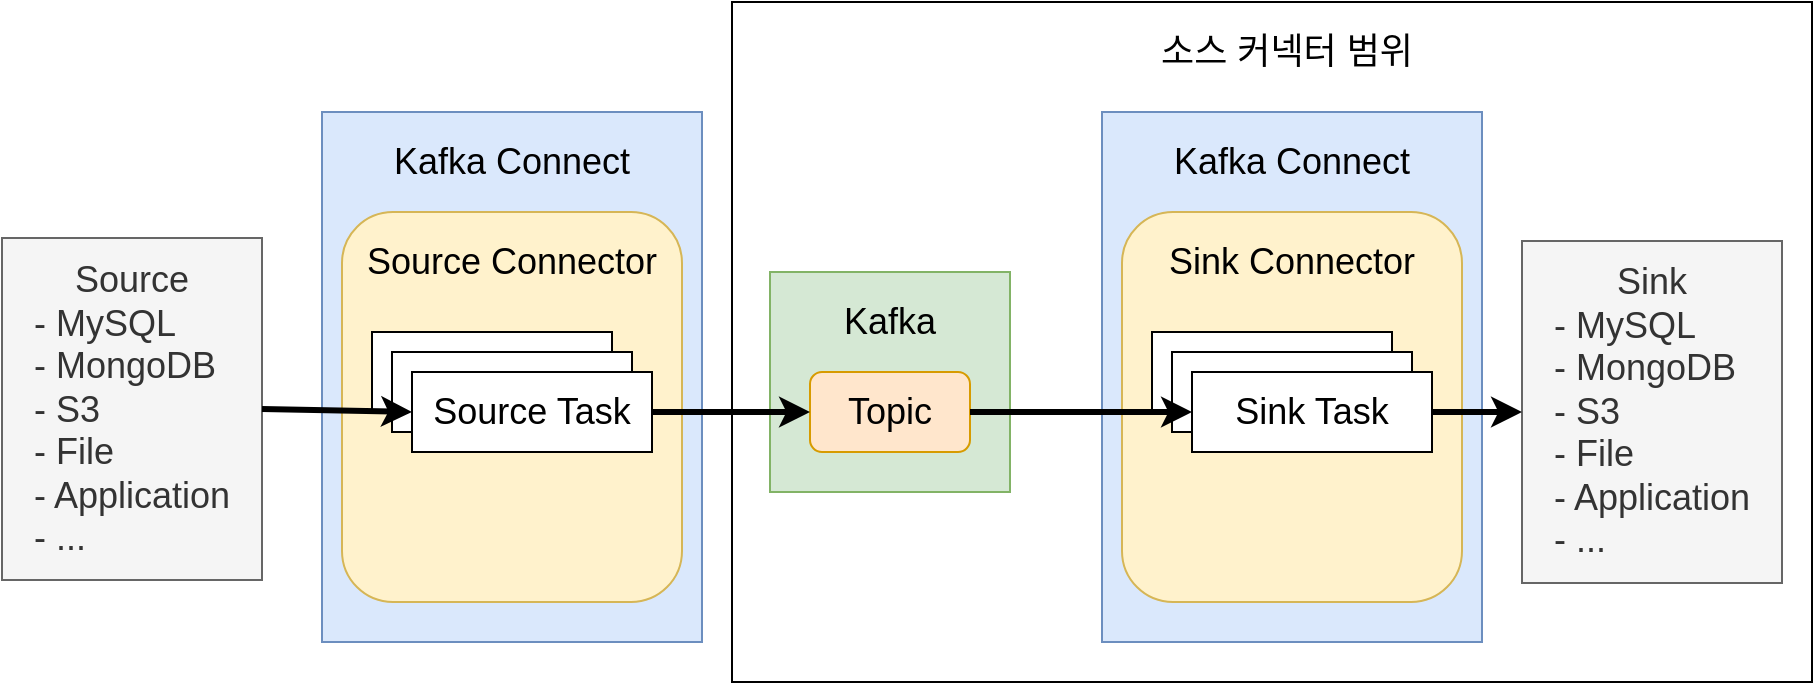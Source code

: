 <mxfile version="20.8.3" type="github"><diagram id="spNvuQ8d3lz3dOJeR6B4" name="페이지-1"><mxGraphModel dx="1434" dy="1865" grid="1" gridSize="10" guides="1" tooltips="1" connect="1" arrows="1" fold="1" page="1" pageScale="1" pageWidth="1169" pageHeight="827" math="0" shadow="0"><root><mxCell id="0"/><mxCell id="1" parent="0"/><mxCell id="E91njPz3Ic-dQRuybnUI-1" value="" style="rounded=0;whiteSpace=wrap;html=1;" parent="1" vertex="1"><mxGeometry x="395" y="210" width="540" height="340" as="geometry"/></mxCell><mxCell id="Sgz2tgsYktBtTc56Nm10-1" value="" style="rounded=0;whiteSpace=wrap;html=1;fillColor=#f5f5f5;fontColor=#333333;strokeColor=#666666;" parent="1" vertex="1"><mxGeometry x="30" y="328" width="130" height="130" as="geometry"/></mxCell><mxCell id="Sgz2tgsYktBtTc56Nm10-2" value="Source&lt;br&gt;&lt;div style=&quot;text-align: left;&quot;&gt;&lt;span style=&quot;background-color: initial;&quot;&gt;- MySQL&lt;/span&gt;&lt;/div&gt;&lt;div style=&quot;text-align: left;&quot;&gt;&lt;span style=&quot;background-color: initial;&quot;&gt;- MongoDB&lt;/span&gt;&lt;/div&gt;&lt;div style=&quot;text-align: left;&quot;&gt;&lt;span style=&quot;background-color: initial;&quot;&gt;- S3&lt;/span&gt;&lt;/div&gt;&lt;div style=&quot;text-align: left;&quot;&gt;&lt;span style=&quot;background-color: initial;&quot;&gt;- File&lt;/span&gt;&lt;/div&gt;&lt;div style=&quot;text-align: left;&quot;&gt;&lt;span style=&quot;background-color: initial;&quot;&gt;- Application&lt;/span&gt;&lt;/div&gt;&lt;div style=&quot;text-align: left;&quot;&gt;&lt;span style=&quot;background-color: initial;&quot;&gt;- ...&lt;/span&gt;&lt;/div&gt;" style="text;html=1;strokeColor=#666666;fillColor=#f5f5f5;align=center;verticalAlign=middle;whiteSpace=wrap;rounded=0;fontSize=18;fontColor=#333333;" parent="1" vertex="1"><mxGeometry x="30" y="328" width="130" height="171" as="geometry"/></mxCell><mxCell id="Sgz2tgsYktBtTc56Nm10-4" value="" style="rounded=0;whiteSpace=wrap;html=1;fontSize=18;fillColor=#dae8fc;strokeColor=#6c8ebf;" parent="1" vertex="1"><mxGeometry x="190" y="265" width="190" height="265" as="geometry"/></mxCell><mxCell id="Sgz2tgsYktBtTc56Nm10-5" value="Kafka Connect" style="text;html=1;strokeColor=none;fillColor=none;align=center;verticalAlign=middle;whiteSpace=wrap;rounded=0;fontSize=18;" parent="1" vertex="1"><mxGeometry x="220" y="275" width="130" height="30" as="geometry"/></mxCell><mxCell id="Sgz2tgsYktBtTc56Nm10-6" value="" style="rounded=1;whiteSpace=wrap;html=1;fontSize=18;fillColor=#fff2cc;strokeColor=#d6b656;" parent="1" vertex="1"><mxGeometry x="200" y="315" width="170" height="195" as="geometry"/></mxCell><mxCell id="Sgz2tgsYktBtTc56Nm10-7" value="Source Connector" style="text;html=1;strokeColor=none;fillColor=none;align=center;verticalAlign=middle;whiteSpace=wrap;rounded=0;fontSize=18;" parent="1" vertex="1"><mxGeometry x="210" y="325" width="150" height="30" as="geometry"/></mxCell><mxCell id="Sgz2tgsYktBtTc56Nm10-8" value="Source Task" style="rounded=0;whiteSpace=wrap;html=1;fontSize=18;" parent="1" vertex="1"><mxGeometry x="215" y="375" width="120" height="40" as="geometry"/></mxCell><mxCell id="Sgz2tgsYktBtTc56Nm10-9" value="Source Task" style="rounded=0;whiteSpace=wrap;html=1;fontSize=18;" parent="1" vertex="1"><mxGeometry x="225" y="385" width="120" height="40" as="geometry"/></mxCell><mxCell id="Sgz2tgsYktBtTc56Nm10-10" value="Source Task" style="rounded=0;whiteSpace=wrap;html=1;fontSize=18;" parent="1" vertex="1"><mxGeometry x="235" y="395" width="120" height="40" as="geometry"/></mxCell><mxCell id="Sgz2tgsYktBtTc56Nm10-11" value="" style="rounded=0;whiteSpace=wrap;html=1;fontSize=18;fillColor=#d5e8d4;strokeColor=#82b366;" parent="1" vertex="1"><mxGeometry x="414" y="345" width="120" height="110" as="geometry"/></mxCell><mxCell id="Sgz2tgsYktBtTc56Nm10-12" value="Kafka" style="text;html=1;strokeColor=none;fillColor=none;align=center;verticalAlign=middle;whiteSpace=wrap;rounded=0;fontSize=18;" parent="1" vertex="1"><mxGeometry x="444" y="355" width="60" height="30" as="geometry"/></mxCell><mxCell id="Sgz2tgsYktBtTc56Nm10-13" value="Topic" style="rounded=1;whiteSpace=wrap;html=1;fontSize=18;fillColor=#ffe6cc;strokeColor=#d79b00;" parent="1" vertex="1"><mxGeometry x="434" y="395" width="80" height="40" as="geometry"/></mxCell><mxCell id="Sgz2tgsYktBtTc56Nm10-22" value="" style="rounded=0;whiteSpace=wrap;html=1;fillColor=#f5f5f5;fontColor=#333333;strokeColor=#666666;" parent="1" vertex="1"><mxGeometry x="790" y="329.5" width="130" height="130" as="geometry"/></mxCell><mxCell id="Sgz2tgsYktBtTc56Nm10-23" value="Sink&lt;br&gt;&lt;div style=&quot;text-align: left;&quot;&gt;&lt;span style=&quot;background-color: initial;&quot;&gt;- MySQL&lt;/span&gt;&lt;/div&gt;&lt;div style=&quot;text-align: left;&quot;&gt;&lt;span style=&quot;background-color: initial;&quot;&gt;- MongoDB&lt;/span&gt;&lt;/div&gt;&lt;div style=&quot;text-align: left;&quot;&gt;&lt;span style=&quot;background-color: initial;&quot;&gt;- S3&lt;/span&gt;&lt;/div&gt;&lt;div style=&quot;text-align: left;&quot;&gt;&lt;span style=&quot;background-color: initial;&quot;&gt;- File&lt;/span&gt;&lt;/div&gt;&lt;div style=&quot;text-align: left;&quot;&gt;&lt;span style=&quot;background-color: initial;&quot;&gt;- Application&lt;/span&gt;&lt;/div&gt;&lt;div style=&quot;text-align: left;&quot;&gt;&lt;span style=&quot;background-color: initial;&quot;&gt;- ...&lt;/span&gt;&lt;/div&gt;" style="text;html=1;strokeColor=#666666;fillColor=#f5f5f5;align=center;verticalAlign=middle;whiteSpace=wrap;rounded=0;fontSize=18;fontColor=#333333;" parent="1" vertex="1"><mxGeometry x="790" y="329.5" width="130" height="171" as="geometry"/></mxCell><mxCell id="Sgz2tgsYktBtTc56Nm10-26" style="rounded=0;orthogonalLoop=1;jettySize=auto;html=1;exitX=1;exitY=0.5;exitDx=0;exitDy=0;entryX=0;entryY=0.5;entryDx=0;entryDy=0;fontSize=18;strokeWidth=3;" parent="1" source="Sgz2tgsYktBtTc56Nm10-2" target="Sgz2tgsYktBtTc56Nm10-10" edge="1"><mxGeometry relative="1" as="geometry"/></mxCell><mxCell id="Sgz2tgsYktBtTc56Nm10-34" style="edgeStyle=none;rounded=0;orthogonalLoop=1;jettySize=auto;html=1;exitX=1;exitY=0.5;exitDx=0;exitDy=0;entryX=0;entryY=0.5;entryDx=0;entryDy=0;strokeWidth=3;fontSize=18;" parent="1" source="Sgz2tgsYktBtTc56Nm10-10" target="Sgz2tgsYktBtTc56Nm10-13" edge="1"><mxGeometry relative="1" as="geometry"/></mxCell><mxCell id="Sgz2tgsYktBtTc56Nm10-35" value="" style="rounded=0;whiteSpace=wrap;html=1;fontSize=18;fillColor=#dae8fc;strokeColor=#6c8ebf;" parent="1" vertex="1"><mxGeometry x="580" y="265" width="190" height="265" as="geometry"/></mxCell><mxCell id="Sgz2tgsYktBtTc56Nm10-36" value="Kafka Connect" style="text;html=1;strokeColor=none;fillColor=none;align=center;verticalAlign=middle;whiteSpace=wrap;rounded=0;fontSize=18;" parent="1" vertex="1"><mxGeometry x="610" y="275" width="130" height="30" as="geometry"/></mxCell><mxCell id="Sgz2tgsYktBtTc56Nm10-37" value="" style="rounded=1;whiteSpace=wrap;html=1;fontSize=18;fillColor=#fff2cc;strokeColor=#d6b656;" parent="1" vertex="1"><mxGeometry x="590" y="315" width="170" height="195" as="geometry"/></mxCell><mxCell id="Sgz2tgsYktBtTc56Nm10-38" value="Sink Connector" style="text;html=1;strokeColor=none;fillColor=none;align=center;verticalAlign=middle;whiteSpace=wrap;rounded=0;fontSize=18;" parent="1" vertex="1"><mxGeometry x="600" y="325" width="150" height="30" as="geometry"/></mxCell><mxCell id="Sgz2tgsYktBtTc56Nm10-39" value="Source Task" style="rounded=0;whiteSpace=wrap;html=1;fontSize=18;" parent="1" vertex="1"><mxGeometry x="605" y="375" width="120" height="40" as="geometry"/></mxCell><mxCell id="Sgz2tgsYktBtTc56Nm10-40" value="Source Task" style="rounded=0;whiteSpace=wrap;html=1;fontSize=18;" parent="1" vertex="1"><mxGeometry x="615" y="385" width="120" height="40" as="geometry"/></mxCell><mxCell id="Sgz2tgsYktBtTc56Nm10-43" style="edgeStyle=none;rounded=0;orthogonalLoop=1;jettySize=auto;html=1;exitX=1;exitY=0.5;exitDx=0;exitDy=0;entryX=0;entryY=0.5;entryDx=0;entryDy=0;strokeWidth=3;fontSize=18;" parent="1" source="Sgz2tgsYktBtTc56Nm10-41" target="Sgz2tgsYktBtTc56Nm10-23" edge="1"><mxGeometry relative="1" as="geometry"/></mxCell><mxCell id="Sgz2tgsYktBtTc56Nm10-41" value="Sink Task" style="rounded=0;whiteSpace=wrap;html=1;fontSize=18;" parent="1" vertex="1"><mxGeometry x="625" y="395" width="120" height="40" as="geometry"/></mxCell><mxCell id="Sgz2tgsYktBtTc56Nm10-42" style="edgeStyle=none;rounded=0;orthogonalLoop=1;jettySize=auto;html=1;exitX=1;exitY=0.5;exitDx=0;exitDy=0;entryX=0;entryY=0.5;entryDx=0;entryDy=0;strokeWidth=3;fontSize=18;" parent="1" source="Sgz2tgsYktBtTc56Nm10-13" target="Sgz2tgsYktBtTc56Nm10-41" edge="1"><mxGeometry relative="1" as="geometry"/></mxCell><mxCell id="E91njPz3Ic-dQRuybnUI-2" value="소스 커넥터 범위&amp;nbsp;" style="text;html=1;strokeColor=none;fillColor=none;align=center;verticalAlign=middle;whiteSpace=wrap;rounded=0;fontSize=18;" parent="1" vertex="1"><mxGeometry x="605" y="220" width="140" height="30" as="geometry"/></mxCell></root></mxGraphModel></diagram></mxfile>